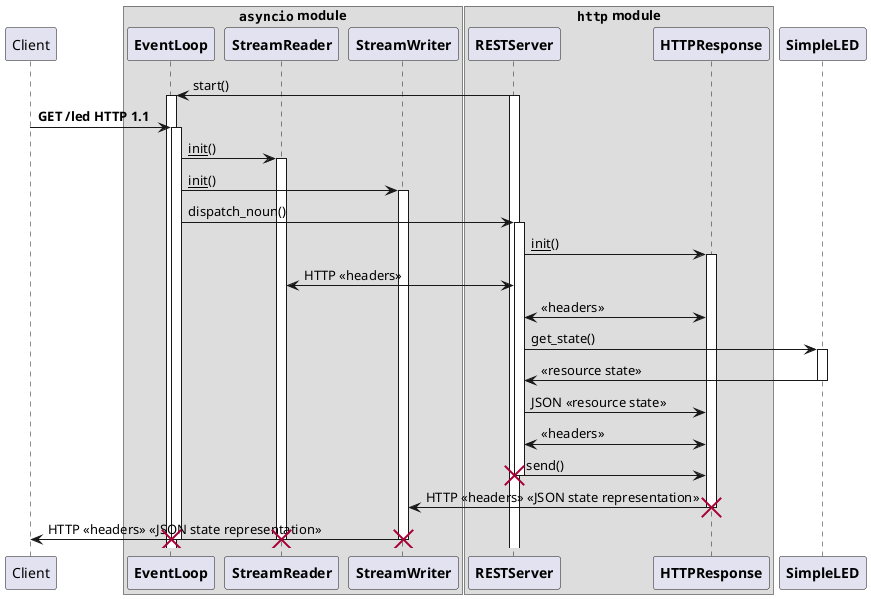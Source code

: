 @startuml sd_http_get
participant Client
participant "**EventLoop**" as ASync
participant "**StreamReader**" as AReader
participant "**StreamWriter**" as AWriter

participant "**RESTServer**" as Server order 30
participant "**HTTPResponse**" as Response order 40
participant "**SimpleLED**" as API order 50

box ""asyncio"" module
participant ASync
participant AReader
participant AWriter
end box

box ""http"" module
participant Server
participant Response
end box

Server -> ASync: start()
activate Server
activate ASync

Client -> ASync: **GET /led HTTP 1.1**
activate ASync

ASync -> AReader: __init__()
activate AReader

ASync -> AWriter: __init__()
activate AWriter

ASync -> Server: dispatch_noun()
activate Server

Server -> Response: __init__()
activate Response

Server <-> AReader: HTTP << headers >>
Server <-> Response: << headers >>

Server -> API: get_state()
activate API

API -> Server: << resource state >>
deactivate API

Server -> Response: JSON << resource state >>
Server <-> Response: << headers >>

Server -> Response: send()
destroy Server

Response -> AWriter: HTTP << headers >> << JSON state representation >>
destroy Response

AWriter -> Client: HTTP << headers >> << JSON state representation >>
destroy AWriter
destroy AReader
destroy ASync

@enduml
